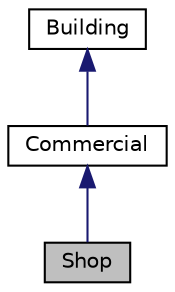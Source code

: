 digraph "Shop"
{
 // LATEX_PDF_SIZE
  edge [fontname="Helvetica",fontsize="10",labelfontname="Helvetica",labelfontsize="10"];
  node [fontname="Helvetica",fontsize="10",shape=record];
  Node1 [label="Shop",height=0.2,width=0.4,color="black", fillcolor="grey75", style="filled", fontcolor="black",tooltip="Represents a shop in the city, derived from the Commercial class."];
  Node2 -> Node1 [dir="back",color="midnightblue",fontsize="10",style="solid",fontname="Helvetica"];
  Node2 [label="Commercial",height=0.2,width=0.4,color="black", fillcolor="white", style="filled",URL="$classCommercial.html",tooltip="Represents a commercial building, with attributes for entertainment and employment ratings."];
  Node3 -> Node2 [dir="back",color="midnightblue",fontsize="10",style="solid",fontname="Helvetica"];
  Node3 [label="Building",height=0.2,width=0.4,color="black", fillcolor="white", style="filled",URL="$classBuilding.html",tooltip="Abstract base class representing a building with facilities, citizens, and utilities."];
}
